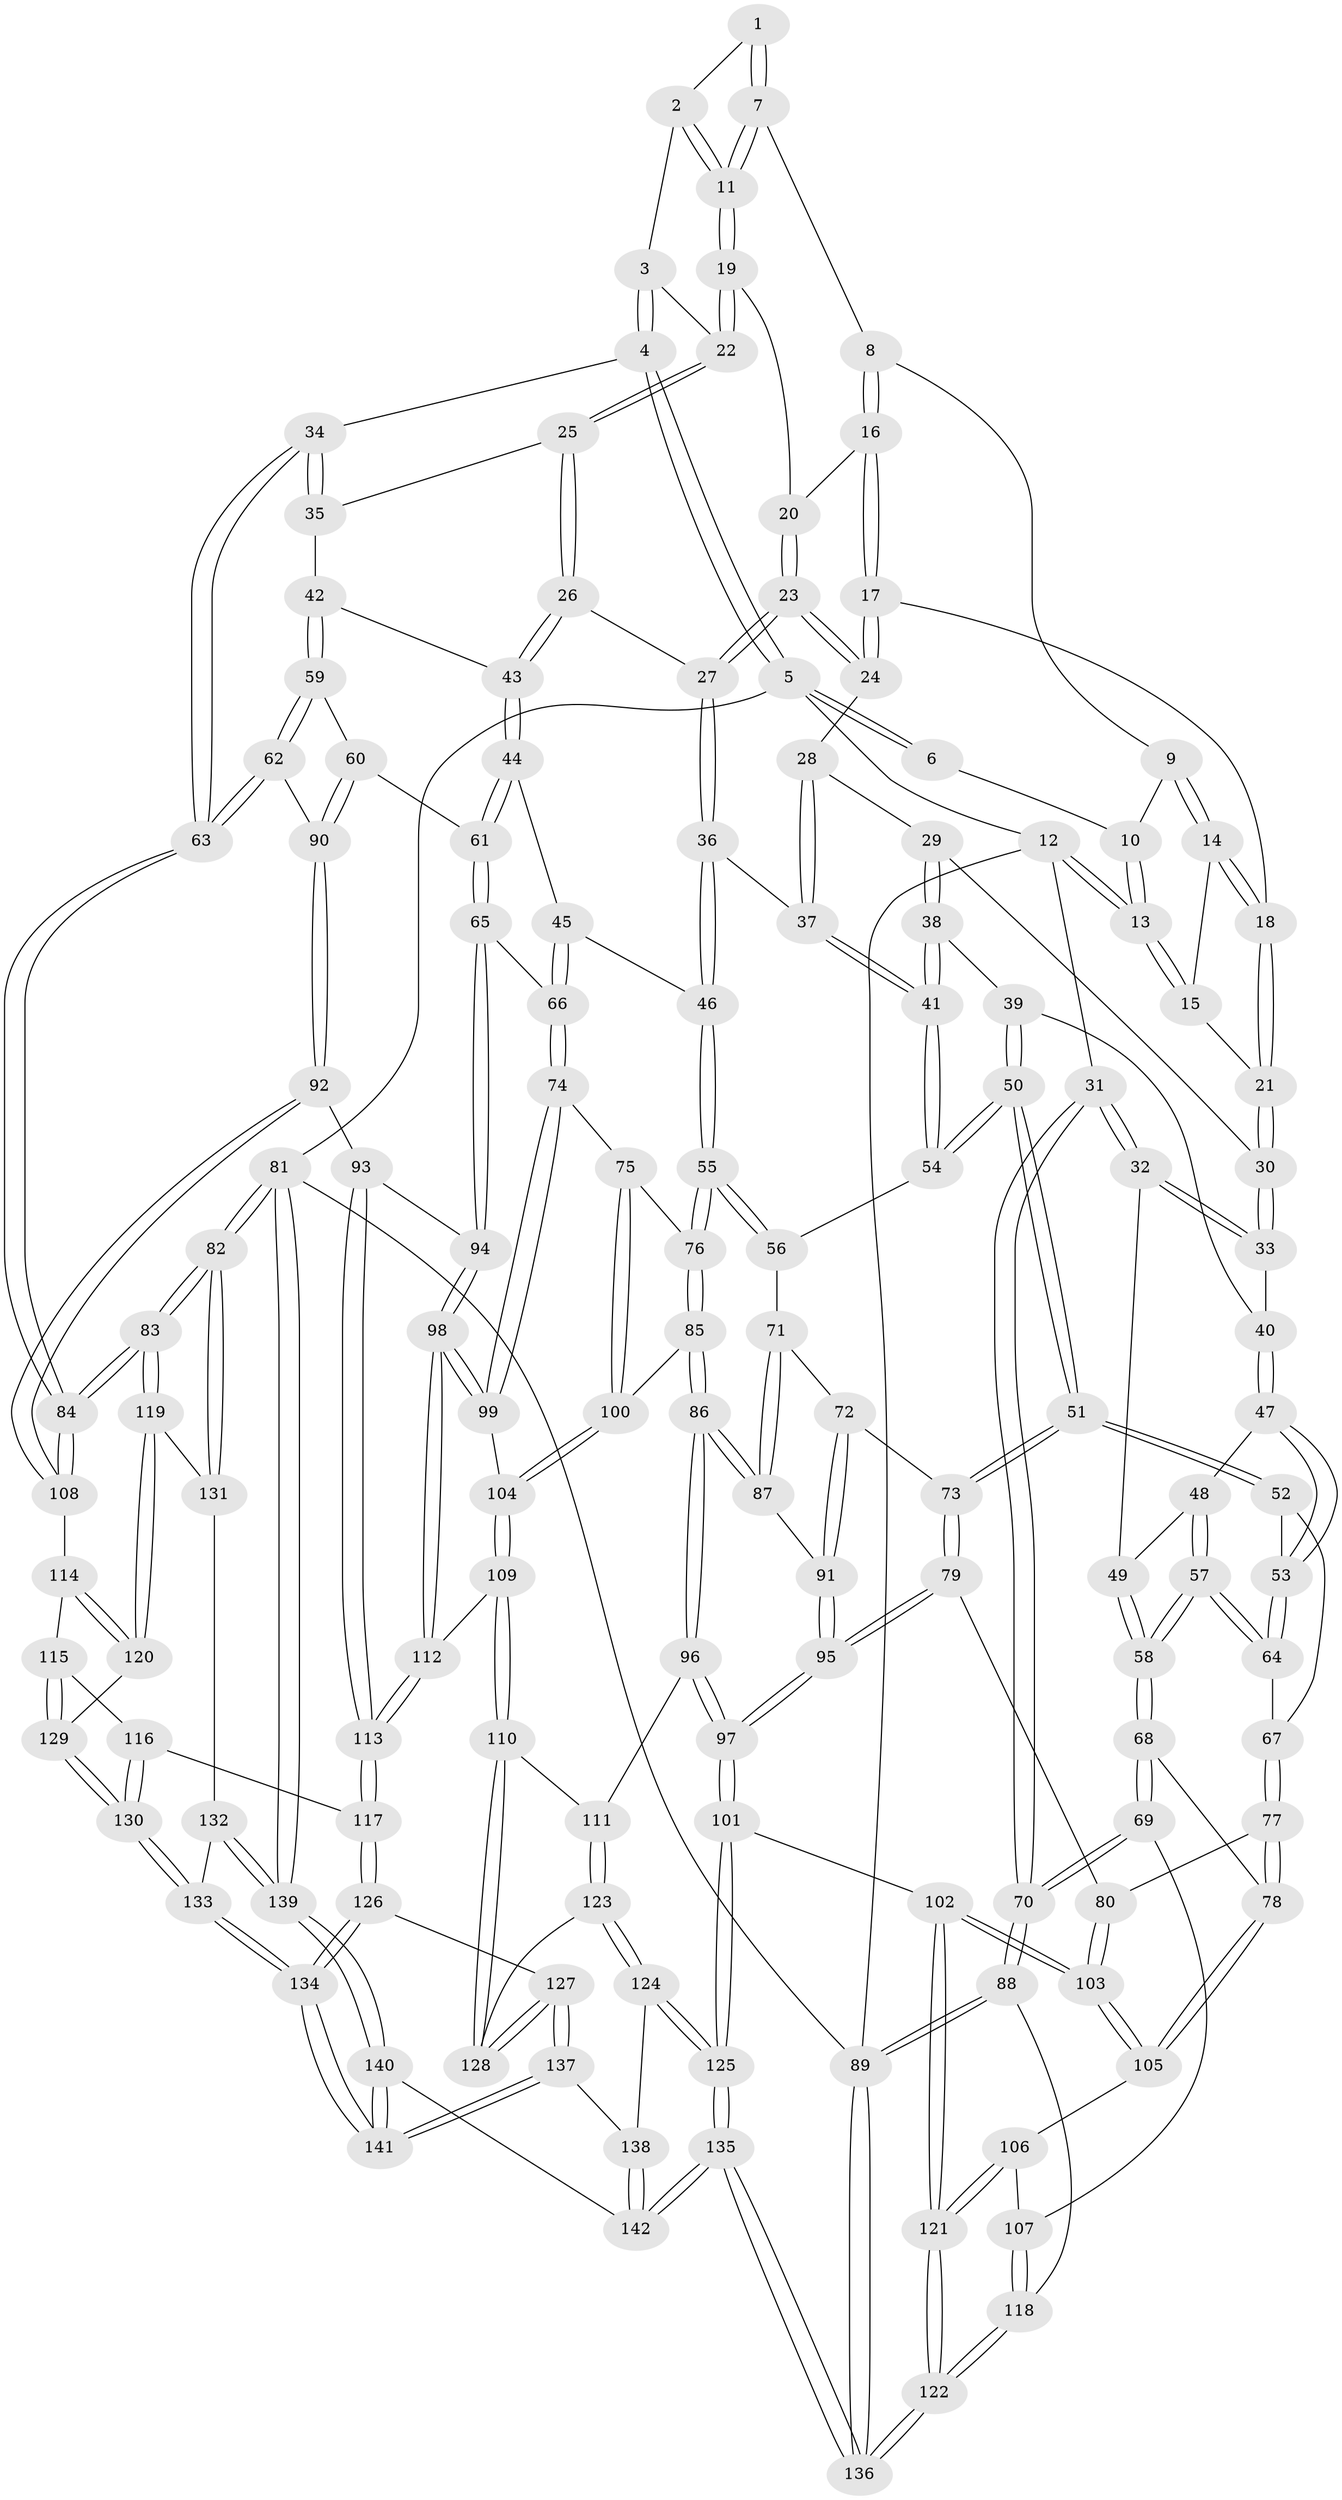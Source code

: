 // Generated by graph-tools (version 1.1) at 2025/38/03/09/25 02:38:56]
// undirected, 142 vertices, 352 edges
graph export_dot {
graph [start="1"]
  node [color=gray90,style=filled];
  1 [pos="+0.7342106713088478+0"];
  2 [pos="+0.7600531176416391+0.02652703058594488"];
  3 [pos="+0.8444551031360679+0.06387134814445473"];
  4 [pos="+1+0"];
  5 [pos="+1+0"];
  6 [pos="+0.7330420178824769+0"];
  7 [pos="+0.6787364252558136+0.06456277796073619"];
  8 [pos="+0.5636622473201743+0"];
  9 [pos="+0.4653350071877509+0"];
  10 [pos="+0.46381067461977693+0"];
  11 [pos="+0.700382532629802+0.09390671566707495"];
  12 [pos="+0+0"];
  13 [pos="+0+0"];
  14 [pos="+0.4482053342700007+0"];
  15 [pos="+0.3079527617162753+0.07629154021509994"];
  16 [pos="+0.6061013937704901+0.14988810448583625"];
  17 [pos="+0.4701983214833341+0.14110956831599852"];
  18 [pos="+0.4457807163300473+0.09254298038245921"];
  19 [pos="+0.6993188202554438+0.11465301781480854"];
  20 [pos="+0.6142972541255599+0.1546518072813271"];
  21 [pos="+0.28125744535657105+0.1671683346215686"];
  22 [pos="+0.7756352703622653+0.1767691788332538"];
  23 [pos="+0.6170484970277897+0.26146005735348876"];
  24 [pos="+0.4599878004840278+0.21369899953529045"];
  25 [pos="+0.8066263604017635+0.25545596223016465"];
  26 [pos="+0.779517623179252+0.2853106517911152"];
  27 [pos="+0.6247431277364379+0.2780109272289295"];
  28 [pos="+0.43929042391141593+0.24694483969649364"];
  29 [pos="+0.39352705014614553+0.25807786875137934"];
  30 [pos="+0.27677663480549664+0.17124261304426766"];
  31 [pos="+0+0"];
  32 [pos="+0+0.016777516424568997"];
  33 [pos="+0.1409726911105376+0.19520409653964965"];
  34 [pos="+1+0"];
  35 [pos="+0.8839407359800705+0.25058410400152253"];
  36 [pos="+0.5728927766590981+0.36329087540199756"];
  37 [pos="+0.4801392269751508+0.3182232638632811"];
  38 [pos="+0.3261730004556679+0.3581943164008257"];
  39 [pos="+0.2895868563492302+0.3566538847470899"];
  40 [pos="+0.21496680306057944+0.3163934151229599"];
  41 [pos="+0.3912103552130499+0.4215695259713552"];
  42 [pos="+0.943419237744763+0.4104370309288083"];
  43 [pos="+0.7745775506409802+0.3701983693717935"];
  44 [pos="+0.7645774455231481+0.4076384788875439"];
  45 [pos="+0.6291320003725545+0.431381549899863"];
  46 [pos="+0.5783498490116297+0.41295438106123794"];
  47 [pos="+0.16532814655572348+0.42795697462984184"];
  48 [pos="+0.10910000147415574+0.42863233316607885"];
  49 [pos="+2.71377190817056e-05+0.3282689339854118"];
  50 [pos="+0.25733429115465634+0.4688939818966148"];
  51 [pos="+0.2497110062931336+0.4874686061606405"];
  52 [pos="+0.18734922865052425+0.4644647290016809"];
  53 [pos="+0.1654400318203892+0.42818352371923313"];
  54 [pos="+0.39410268855068975+0.4290164013540319"];
  55 [pos="+0.5058537796568984+0.4947078562550324"];
  56 [pos="+0.3941720763055075+0.42916622630320866"];
  57 [pos="+0.07119277523314148+0.5173519161020422"];
  58 [pos="+0.05758895902724722+0.5344281438324021"];
  59 [pos="+0.9702687298481467+0.44842171656332946"];
  60 [pos="+0.9197247979848844+0.47681084071354757"];
  61 [pos="+0.7937019173393427+0.479089217420819"];
  62 [pos="+1+0.4663885753456491"];
  63 [pos="+1+0.4677038203740188"];
  64 [pos="+0.11659066987755033+0.4994920457037646"];
  65 [pos="+0.7734687443341418+0.53505000177934"];
  66 [pos="+0.684108594836899+0.5581053469137548"];
  67 [pos="+0.17057584518943203+0.4902190467172583"];
  68 [pos="+0.05206588760049267+0.5501485972165936"];
  69 [pos="+0+0.5720688368143587"];
  70 [pos="+0+0.5701334713384647"];
  71 [pos="+0.35182396222249285+0.48857590470056883"];
  72 [pos="+0.27579726345294225+0.510810929545751"];
  73 [pos="+0.26072230971236005+0.5089849089438857"];
  74 [pos="+0.6671990736699337+0.5761126484123761"];
  75 [pos="+0.6427278529618432+0.5730444382899648"];
  76 [pos="+0.506746753153876+0.5320408912555634"];
  77 [pos="+0.15444093382048282+0.5822496628388691"];
  78 [pos="+0.13386269373990062+0.5887005300954227"];
  79 [pos="+0.23558368016008277+0.5619574010191847"];
  80 [pos="+0.19953337948875793+0.5853447498832619"];
  81 [pos="+1+1"];
  82 [pos="+1+0.9359331226138072"];
  83 [pos="+1+0.8306630048255087"];
  84 [pos="+1+0.650718853142256"];
  85 [pos="+0.4849192500932313+0.5803834843851263"];
  86 [pos="+0.45448188438191356+0.6082251976442146"];
  87 [pos="+0.36551239510984246+0.5410293522014411"];
  88 [pos="+0+0.7796500753651057"];
  89 [pos="+0+1"];
  90 [pos="+0.8957435031956622+0.6127037565868285"];
  91 [pos="+0.32474125794216524+0.5644433972211181"];
  92 [pos="+0.8780916949544681+0.6497827851055944"];
  93 [pos="+0.8585133416336022+0.6423447226345216"];
  94 [pos="+0.7857333608435716+0.5568035662597914"];
  95 [pos="+0.3192291736645629+0.6263299725706333"];
  96 [pos="+0.41927778900612106+0.6706572812580953"];
  97 [pos="+0.34947243224238983+0.6902050628319816"];
  98 [pos="+0.710080586265697+0.6894784008505361"];
  99 [pos="+0.6682272029784441+0.6037545373004616"];
  100 [pos="+0.5683703800290978+0.646654681978685"];
  101 [pos="+0.29428955200879736+0.7407918718029245"];
  102 [pos="+0.2864032640963932+0.7407635278956696"];
  103 [pos="+0.25019020062618563+0.7039922552684584"];
  104 [pos="+0.5898883027715919+0.6745830425039177"];
  105 [pos="+0.12925474933328113+0.6653247698600849"];
  106 [pos="+0.09158082941252434+0.7152263339037493"];
  107 [pos="+0.06733162051524455+0.7104876936052423"];
  108 [pos="+0.891349529201525+0.6667608012721619"];
  109 [pos="+0.5946265317822521+0.7106916431882335"];
  110 [pos="+0.5674789802408121+0.7474583995190103"];
  111 [pos="+0.4407222496460476+0.694621386120984"];
  112 [pos="+0.7146261291820698+0.7082751583889063"];
  113 [pos="+0.7147538973213032+0.70839770471962"];
  114 [pos="+0.8896694915457087+0.6895396045147958"];
  115 [pos="+0.7976601965353568+0.7669574736906806"];
  116 [pos="+0.7523837288295432+0.7764959881749911"];
  117 [pos="+0.728954588804685+0.7745215739374887"];
  118 [pos="+0.015396416356504971+0.734606553062244"];
  119 [pos="+0.9377158433900509+0.7917129118533555"];
  120 [pos="+0.9137966406729856+0.7742560250214028"];
  121 [pos="+0.1533157997866112+0.8202633847551722"];
  122 [pos="+0.105169141653778+0.9344071699279676"];
  123 [pos="+0.463277646652417+0.8366968705961092"];
  124 [pos="+0.4426178903254909+0.8680747030906371"];
  125 [pos="+0.36642079258673427+0.8929363422638702"];
  126 [pos="+0.690857970174886+0.8425186949393922"];
  127 [pos="+0.6086752298741739+0.8348027175418785"];
  128 [pos="+0.5741103148725305+0.7977256223264347"];
  129 [pos="+0.861730930127267+0.813473106562858"];
  130 [pos="+0.8414161885622455+0.8567291868717928"];
  131 [pos="+0.92539351136188+0.8689895162388264"];
  132 [pos="+0.9088466837839525+0.8893480960362941"];
  133 [pos="+0.8410206373307957+0.8636229853721596"];
  134 [pos="+0.7490168239893072+0.9581646722904484"];
  135 [pos="+0.21731494885631622+1"];
  136 [pos="+0+1"];
  137 [pos="+0.5595381665637451+0.9249105519714086"];
  138 [pos="+0.5203784585131955+0.9241388799720227"];
  139 [pos="+1+1"];
  140 [pos="+0.7573673254946643+1"];
  141 [pos="+0.7540783346044106+1"];
  142 [pos="+0.33652945674543244+1"];
  1 -- 2;
  1 -- 7;
  1 -- 7;
  2 -- 3;
  2 -- 11;
  2 -- 11;
  3 -- 4;
  3 -- 4;
  3 -- 22;
  4 -- 5;
  4 -- 5;
  4 -- 34;
  5 -- 6;
  5 -- 6;
  5 -- 12;
  5 -- 81;
  6 -- 10;
  7 -- 8;
  7 -- 11;
  7 -- 11;
  8 -- 9;
  8 -- 16;
  8 -- 16;
  9 -- 10;
  9 -- 14;
  9 -- 14;
  10 -- 13;
  10 -- 13;
  11 -- 19;
  11 -- 19;
  12 -- 13;
  12 -- 13;
  12 -- 31;
  12 -- 89;
  13 -- 15;
  13 -- 15;
  14 -- 15;
  14 -- 18;
  14 -- 18;
  15 -- 21;
  16 -- 17;
  16 -- 17;
  16 -- 20;
  17 -- 18;
  17 -- 24;
  17 -- 24;
  18 -- 21;
  18 -- 21;
  19 -- 20;
  19 -- 22;
  19 -- 22;
  20 -- 23;
  20 -- 23;
  21 -- 30;
  21 -- 30;
  22 -- 25;
  22 -- 25;
  23 -- 24;
  23 -- 24;
  23 -- 27;
  23 -- 27;
  24 -- 28;
  25 -- 26;
  25 -- 26;
  25 -- 35;
  26 -- 27;
  26 -- 43;
  26 -- 43;
  27 -- 36;
  27 -- 36;
  28 -- 29;
  28 -- 37;
  28 -- 37;
  29 -- 30;
  29 -- 38;
  29 -- 38;
  30 -- 33;
  30 -- 33;
  31 -- 32;
  31 -- 32;
  31 -- 70;
  31 -- 70;
  32 -- 33;
  32 -- 33;
  32 -- 49;
  33 -- 40;
  34 -- 35;
  34 -- 35;
  34 -- 63;
  34 -- 63;
  35 -- 42;
  36 -- 37;
  36 -- 46;
  36 -- 46;
  37 -- 41;
  37 -- 41;
  38 -- 39;
  38 -- 41;
  38 -- 41;
  39 -- 40;
  39 -- 50;
  39 -- 50;
  40 -- 47;
  40 -- 47;
  41 -- 54;
  41 -- 54;
  42 -- 43;
  42 -- 59;
  42 -- 59;
  43 -- 44;
  43 -- 44;
  44 -- 45;
  44 -- 61;
  44 -- 61;
  45 -- 46;
  45 -- 66;
  45 -- 66;
  46 -- 55;
  46 -- 55;
  47 -- 48;
  47 -- 53;
  47 -- 53;
  48 -- 49;
  48 -- 57;
  48 -- 57;
  49 -- 58;
  49 -- 58;
  50 -- 51;
  50 -- 51;
  50 -- 54;
  50 -- 54;
  51 -- 52;
  51 -- 52;
  51 -- 73;
  51 -- 73;
  52 -- 53;
  52 -- 67;
  53 -- 64;
  53 -- 64;
  54 -- 56;
  55 -- 56;
  55 -- 56;
  55 -- 76;
  55 -- 76;
  56 -- 71;
  57 -- 58;
  57 -- 58;
  57 -- 64;
  57 -- 64;
  58 -- 68;
  58 -- 68;
  59 -- 60;
  59 -- 62;
  59 -- 62;
  60 -- 61;
  60 -- 90;
  60 -- 90;
  61 -- 65;
  61 -- 65;
  62 -- 63;
  62 -- 63;
  62 -- 90;
  63 -- 84;
  63 -- 84;
  64 -- 67;
  65 -- 66;
  65 -- 94;
  65 -- 94;
  66 -- 74;
  66 -- 74;
  67 -- 77;
  67 -- 77;
  68 -- 69;
  68 -- 69;
  68 -- 78;
  69 -- 70;
  69 -- 70;
  69 -- 107;
  70 -- 88;
  70 -- 88;
  71 -- 72;
  71 -- 87;
  71 -- 87;
  72 -- 73;
  72 -- 91;
  72 -- 91;
  73 -- 79;
  73 -- 79;
  74 -- 75;
  74 -- 99;
  74 -- 99;
  75 -- 76;
  75 -- 100;
  75 -- 100;
  76 -- 85;
  76 -- 85;
  77 -- 78;
  77 -- 78;
  77 -- 80;
  78 -- 105;
  78 -- 105;
  79 -- 80;
  79 -- 95;
  79 -- 95;
  80 -- 103;
  80 -- 103;
  81 -- 82;
  81 -- 82;
  81 -- 139;
  81 -- 139;
  81 -- 89;
  82 -- 83;
  82 -- 83;
  82 -- 131;
  82 -- 131;
  83 -- 84;
  83 -- 84;
  83 -- 119;
  83 -- 119;
  84 -- 108;
  84 -- 108;
  85 -- 86;
  85 -- 86;
  85 -- 100;
  86 -- 87;
  86 -- 87;
  86 -- 96;
  86 -- 96;
  87 -- 91;
  88 -- 89;
  88 -- 89;
  88 -- 118;
  89 -- 136;
  89 -- 136;
  90 -- 92;
  90 -- 92;
  91 -- 95;
  91 -- 95;
  92 -- 93;
  92 -- 108;
  92 -- 108;
  93 -- 94;
  93 -- 113;
  93 -- 113;
  94 -- 98;
  94 -- 98;
  95 -- 97;
  95 -- 97;
  96 -- 97;
  96 -- 97;
  96 -- 111;
  97 -- 101;
  97 -- 101;
  98 -- 99;
  98 -- 99;
  98 -- 112;
  98 -- 112;
  99 -- 104;
  100 -- 104;
  100 -- 104;
  101 -- 102;
  101 -- 125;
  101 -- 125;
  102 -- 103;
  102 -- 103;
  102 -- 121;
  102 -- 121;
  103 -- 105;
  103 -- 105;
  104 -- 109;
  104 -- 109;
  105 -- 106;
  106 -- 107;
  106 -- 121;
  106 -- 121;
  107 -- 118;
  107 -- 118;
  108 -- 114;
  109 -- 110;
  109 -- 110;
  109 -- 112;
  110 -- 111;
  110 -- 128;
  110 -- 128;
  111 -- 123;
  111 -- 123;
  112 -- 113;
  112 -- 113;
  113 -- 117;
  113 -- 117;
  114 -- 115;
  114 -- 120;
  114 -- 120;
  115 -- 116;
  115 -- 129;
  115 -- 129;
  116 -- 117;
  116 -- 130;
  116 -- 130;
  117 -- 126;
  117 -- 126;
  118 -- 122;
  118 -- 122;
  119 -- 120;
  119 -- 120;
  119 -- 131;
  120 -- 129;
  121 -- 122;
  121 -- 122;
  122 -- 136;
  122 -- 136;
  123 -- 124;
  123 -- 124;
  123 -- 128;
  124 -- 125;
  124 -- 125;
  124 -- 138;
  125 -- 135;
  125 -- 135;
  126 -- 127;
  126 -- 134;
  126 -- 134;
  127 -- 128;
  127 -- 128;
  127 -- 137;
  127 -- 137;
  129 -- 130;
  129 -- 130;
  130 -- 133;
  130 -- 133;
  131 -- 132;
  132 -- 133;
  132 -- 139;
  132 -- 139;
  133 -- 134;
  133 -- 134;
  134 -- 141;
  134 -- 141;
  135 -- 136;
  135 -- 136;
  135 -- 142;
  135 -- 142;
  137 -- 138;
  137 -- 141;
  137 -- 141;
  138 -- 142;
  138 -- 142;
  139 -- 140;
  139 -- 140;
  140 -- 141;
  140 -- 141;
  140 -- 142;
}
